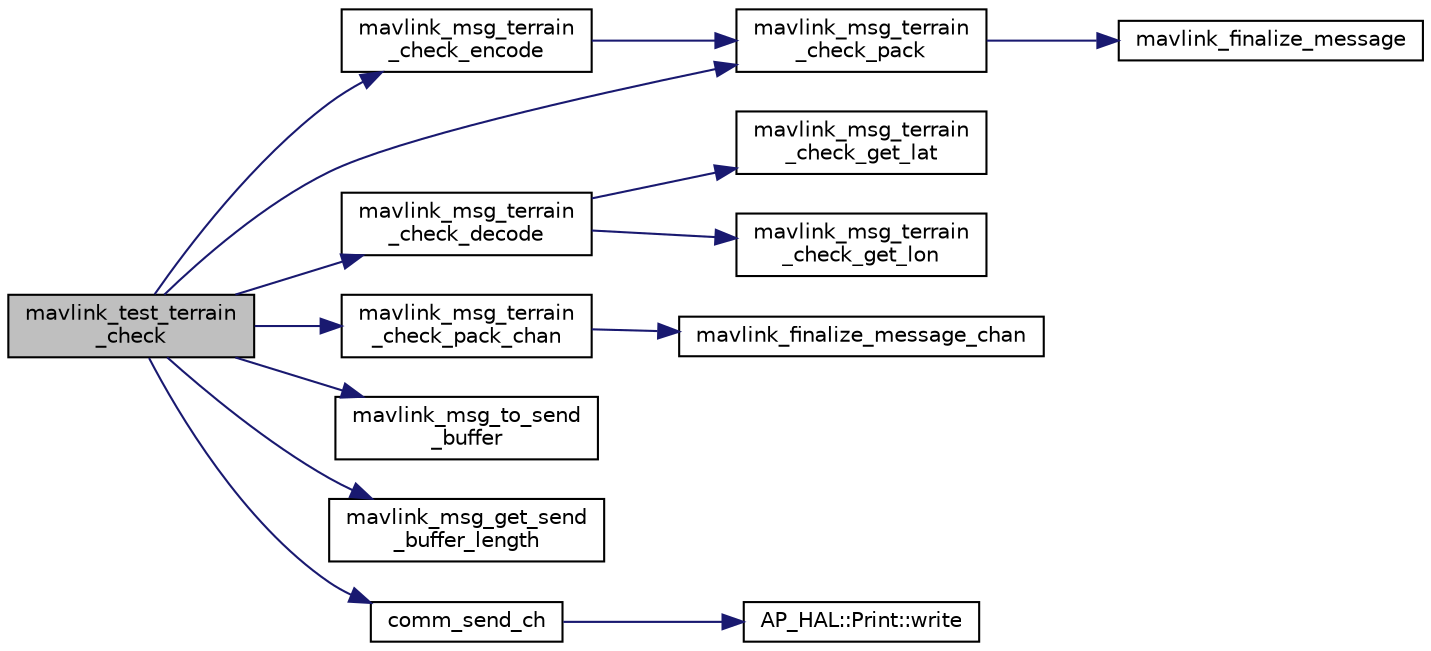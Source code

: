 digraph "mavlink_test_terrain_check"
{
 // INTERACTIVE_SVG=YES
  edge [fontname="Helvetica",fontsize="10",labelfontname="Helvetica",labelfontsize="10"];
  node [fontname="Helvetica",fontsize="10",shape=record];
  rankdir="LR";
  Node1 [label="mavlink_test_terrain\l_check",height=0.2,width=0.4,color="black", fillcolor="grey75", style="filled" fontcolor="black"];
  Node1 -> Node2 [color="midnightblue",fontsize="10",style="solid",fontname="Helvetica"];
  Node2 [label="mavlink_msg_terrain\l_check_encode",height=0.2,width=0.4,color="black", fillcolor="white", style="filled",URL="$mavlink__msg__terrain__check_8h.html#abc3660de32b04b5f6ec6a799d455cc23",tooltip="Encode a terrain_check struct. "];
  Node2 -> Node3 [color="midnightblue",fontsize="10",style="solid",fontname="Helvetica"];
  Node3 [label="mavlink_msg_terrain\l_check_pack",height=0.2,width=0.4,color="black", fillcolor="white", style="filled",URL="$mavlink__msg__terrain__check_8h.html#a88cab40b56b8a1858a370c705391d393",tooltip="Pack a terrain_check message. "];
  Node3 -> Node4 [color="midnightblue",fontsize="10",style="solid",fontname="Helvetica"];
  Node4 [label="mavlink_finalize_message",height=0.2,width=0.4,color="black", fillcolor="white", style="filled",URL="$v0_89_2mavlink__helpers_8h.html#af3bea083c5ec83f5b6570b2bd4a817d0",tooltip="Finalize a MAVLink message with MAVLINK_COMM_0 as default channel. "];
  Node1 -> Node5 [color="midnightblue",fontsize="10",style="solid",fontname="Helvetica"];
  Node5 [label="mavlink_msg_terrain\l_check_decode",height=0.2,width=0.4,color="black", fillcolor="white", style="filled",URL="$mavlink__msg__terrain__check_8h.html#aad72ecd40f027bd90abf630943ac38d1",tooltip="Decode a terrain_check message into a struct. "];
  Node5 -> Node6 [color="midnightblue",fontsize="10",style="solid",fontname="Helvetica"];
  Node6 [label="mavlink_msg_terrain\l_check_get_lat",height=0.2,width=0.4,color="black", fillcolor="white", style="filled",URL="$mavlink__msg__terrain__check_8h.html#af7f9796ba4300172014b2cd1002ef370",tooltip="Send a terrain_check message. "];
  Node5 -> Node7 [color="midnightblue",fontsize="10",style="solid",fontname="Helvetica"];
  Node7 [label="mavlink_msg_terrain\l_check_get_lon",height=0.2,width=0.4,color="black", fillcolor="white", style="filled",URL="$mavlink__msg__terrain__check_8h.html#a25efebfff42c8098b73a577db8540d96",tooltip="Get field lon from terrain_check message. "];
  Node1 -> Node3 [color="midnightblue",fontsize="10",style="solid",fontname="Helvetica"];
  Node1 -> Node8 [color="midnightblue",fontsize="10",style="solid",fontname="Helvetica"];
  Node8 [label="mavlink_msg_terrain\l_check_pack_chan",height=0.2,width=0.4,color="black", fillcolor="white", style="filled",URL="$mavlink__msg__terrain__check_8h.html#a61215368a54414ccb3a40dec9fbe69db",tooltip="Pack a terrain_check message on a channel. "];
  Node8 -> Node9 [color="midnightblue",fontsize="10",style="solid",fontname="Helvetica"];
  Node9 [label="mavlink_finalize_message_chan",height=0.2,width=0.4,color="black", fillcolor="white", style="filled",URL="$v0_89_2mavlink__helpers_8h.html#aa66131138fc02101dcc73b4b556ab422",tooltip="Finalize a MAVLink message with channel assignment. "];
  Node1 -> Node10 [color="midnightblue",fontsize="10",style="solid",fontname="Helvetica"];
  Node10 [label="mavlink_msg_to_send\l_buffer",height=0.2,width=0.4,color="black", fillcolor="white", style="filled",URL="$v0_89_2mavlink__helpers_8h.html#afea0a9befa84822fd62c2899ea0d849e",tooltip="Pack a message to send it over a serial byte stream. "];
  Node1 -> Node11 [color="midnightblue",fontsize="10",style="solid",fontname="Helvetica"];
  Node11 [label="mavlink_msg_get_send\l_buffer_length",height=0.2,width=0.4,color="black", fillcolor="white", style="filled",URL="$v0_89_2protocol_8h.html#aa86c08f27aabb7a2e12a67f189f590c8",tooltip="Get the required buffer size for this message. "];
  Node1 -> Node12 [color="midnightblue",fontsize="10",style="solid",fontname="Helvetica"];
  Node12 [label="comm_send_ch",height=0.2,width=0.4,color="black", fillcolor="white", style="filled",URL="$GCS__MAVLink_8h.html#ab753873a1ee10adedd0ce246311468f8"];
  Node12 -> Node13 [color="midnightblue",fontsize="10",style="solid",fontname="Helvetica"];
  Node13 [label="AP_HAL::Print::write",height=0.2,width=0.4,color="black", fillcolor="white", style="filled",URL="$classAP__HAL_1_1Print.html#acc65391952a43334f8f5c9bef341f501"];
}
